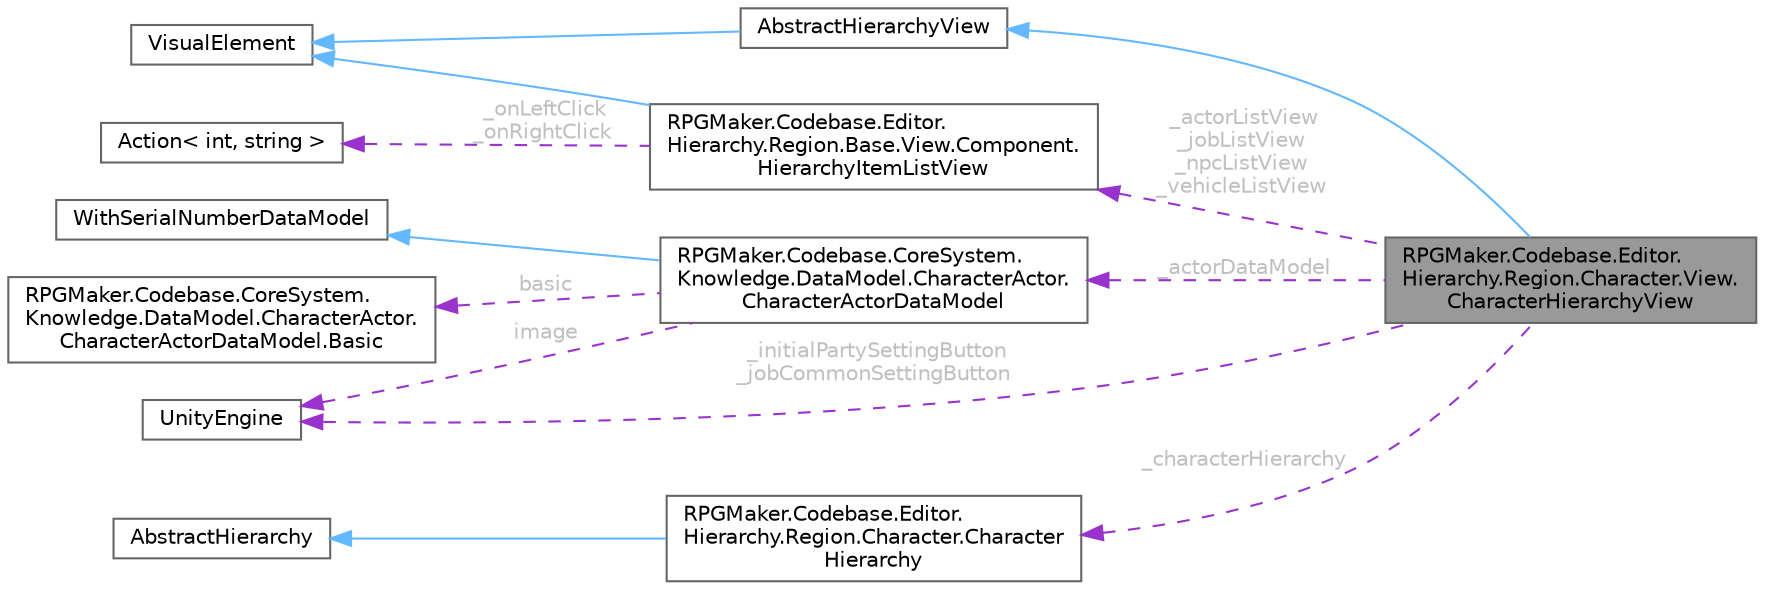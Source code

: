 digraph "RPGMaker.Codebase.Editor.Hierarchy.Region.Character.View.CharacterHierarchyView"
{
 // LATEX_PDF_SIZE
  bgcolor="transparent";
  edge [fontname=Helvetica,fontsize=10,labelfontname=Helvetica,labelfontsize=10];
  node [fontname=Helvetica,fontsize=10,shape=box,height=0.2,width=0.4];
  rankdir="LR";
  Node1 [id="Node000001",label="RPGMaker.Codebase.Editor.\lHierarchy.Region.Character.View.\lCharacterHierarchyView",height=0.2,width=0.4,color="gray40", fillcolor="grey60", style="filled", fontcolor="black",tooltip="😁 キャラクターのHierarchyView"];
  Node2 -> Node1 [id="edge1_Node000001_Node000002",dir="back",color="steelblue1",style="solid",tooltip=" "];
  Node2 [id="Node000002",label="AbstractHierarchyView",height=0.2,width=0.4,color="gray40", fillcolor="white", style="filled",URL="$de/d02/class_r_p_g_maker_1_1_codebase_1_1_editor_1_1_common_1_1_view_1_1_abstract_hierarchy_view.html",tooltip="😁 HierarchyViewの基底クラス"];
  Node3 -> Node2 [id="edge2_Node000002_Node000003",dir="back",color="steelblue1",style="solid",tooltip=" "];
  Node3 [id="Node000003",label="VisualElement",height=0.2,width=0.4,color="gray40", fillcolor="white", style="filled",tooltip=" "];
  Node4 -> Node1 [id="edge3_Node000001_Node000004",dir="back",color="darkorchid3",style="dashed",tooltip=" ",label=" _actorDataModel",fontcolor="grey" ];
  Node4 [id="Node000004",label="RPGMaker.Codebase.CoreSystem.\lKnowledge.DataModel.CharacterActor.\lCharacterActorDataModel",height=0.2,width=0.4,color="gray40", fillcolor="white", style="filled",URL="$de/d3a/class_r_p_g_maker_1_1_codebase_1_1_core_system_1_1_knowledge_1_1_data_model_1_1_character_actor_1_1_character_actor_data_model.html",tooltip="😁 キャラクター・アクター・データ・モデル"];
  Node5 -> Node4 [id="edge4_Node000004_Node000005",dir="back",color="steelblue1",style="solid",tooltip=" "];
  Node5 [id="Node000005",label="WithSerialNumberDataModel",height=0.2,width=0.4,color="gray40", fillcolor="white", style="filled",tooltip=" "];
  Node6 -> Node4 [id="edge5_Node000004_Node000006",dir="back",color="darkorchid3",style="dashed",tooltip=" ",label=" basic",fontcolor="grey" ];
  Node6 [id="Node000006",label="RPGMaker.Codebase.CoreSystem.\lKnowledge.DataModel.CharacterActor.\lCharacterActorDataModel.Basic",height=0.2,width=0.4,color="gray40", fillcolor="white", style="filled",URL="$dd/d44/class_r_p_g_maker_1_1_codebase_1_1_core_system_1_1_knowledge_1_1_data_model_1_1_character_actor_3e46d207915a76ceb4683ba48de9a612.html",tooltip="😁 基本"];
  Node7 -> Node4 [id="edge6_Node000004_Node000007",dir="back",color="darkorchid3",style="dashed",tooltip=" ",label=" image",fontcolor="grey" ];
  Node7 [id="Node000007",label="UnityEngine",height=0.2,width=0.4,color="gray40", fillcolor="white", style="filled",tooltip=" "];
  Node8 -> Node1 [id="edge7_Node000001_Node000008",dir="back",color="darkorchid3",style="dashed",tooltip=" ",label=" _characterHierarchy",fontcolor="grey" ];
  Node8 [id="Node000008",label="RPGMaker.Codebase.Editor.\lHierarchy.Region.Character.Character\lHierarchy",height=0.2,width=0.4,color="gray40", fillcolor="white", style="filled",URL="$da/d03/class_r_p_g_maker_1_1_codebase_1_1_editor_1_1_hierarchy_1_1_region_1_1_character_1_1_character_hierarchy.html",tooltip="😁 キャラクター及び、敵のHierarchy"];
  Node9 -> Node8 [id="edge8_Node000008_Node000009",dir="back",color="steelblue1",style="solid",tooltip=" "];
  Node9 [id="Node000009",label="AbstractHierarchy",height=0.2,width=0.4,color="gray40", fillcolor="white", style="filled",URL="$d2/ddd/class_r_p_g_maker_1_1_codebase_1_1_editor_1_1_hierarchy_1_1_common_1_1_abstract_hierarchy.html",tooltip="😁 各Hierarchy表示の基底クラス"];
  Node10 -> Node1 [id="edge9_Node000001_Node000010",dir="back",color="darkorchid3",style="dashed",tooltip=" ",label=" _actorListView\n_jobListView\n_npcListView\n_vehicleListView",fontcolor="grey" ];
  Node10 [id="Node000010",label="RPGMaker.Codebase.Editor.\lHierarchy.Region.Base.View.Component.\lHierarchyItemListView",height=0.2,width=0.4,color="gray40", fillcolor="white", style="filled",URL="$d1/de8/class_r_p_g_maker_1_1_codebase_1_1_editor_1_1_hierarchy_1_1_region_1_1_base_1_1_view_1_1_component_1_1_hierarchy_item_list_view.html",tooltip="😁 ヒエラルキーアイテムリストコンポーネント"];
  Node3 -> Node10 [id="edge10_Node000010_Node000003",dir="back",color="steelblue1",style="solid",tooltip=" "];
  Node11 -> Node10 [id="edge11_Node000010_Node000011",dir="back",color="darkorchid3",style="dashed",tooltip=" ",label=" _onLeftClick\n_onRightClick",fontcolor="grey" ];
  Node11 [id="Node000011",label="Action\< int, string \>",height=0.2,width=0.4,color="gray40", fillcolor="white", style="filled",tooltip=" "];
  Node7 -> Node1 [id="edge12_Node000001_Node000007",dir="back",color="darkorchid3",style="dashed",tooltip=" ",label=" _initialPartySettingButton\n_jobCommonSettingButton",fontcolor="grey" ];
}
